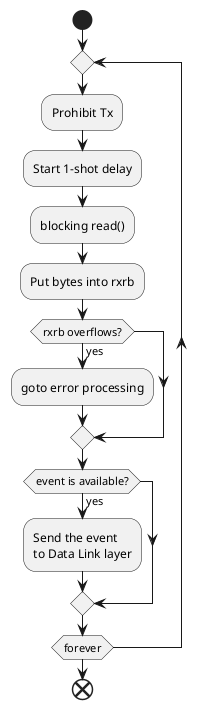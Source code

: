 @startuml
start
repeat
    :Prohibit Tx;
    :Start 1-shot delay;
    :blocking read();
    :Put bytes into rxrb;
    if (rxrb overflows?) then (yes)
        :goto error processing;
    endif
    if (event is available?) then (yes)
        :Send the event\nto Data Link layer;
    endif
repeat while (forever)
end
@enduml